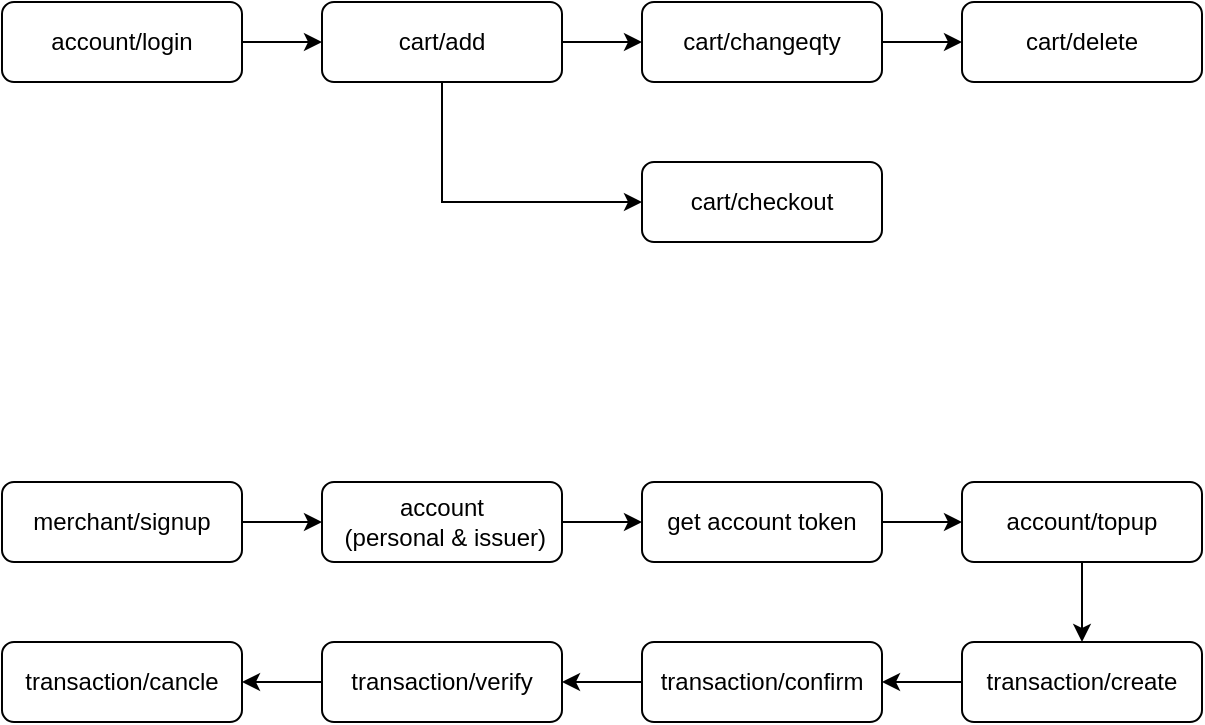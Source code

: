 <mxfile version="17.4.2" type="github">
  <diagram id="cDTi3-aaGGI5altgUes1" name="Page-1">
    <mxGraphModel dx="761" dy="542" grid="0" gridSize="10" guides="1" tooltips="1" connect="1" arrows="1" fold="1" page="1" pageScale="1" pageWidth="827" pageHeight="1169" math="0" shadow="0">
      <root>
        <mxCell id="0" />
        <mxCell id="1" parent="0" />
        <mxCell id="WO1pGW2U2S3G9tMIrwMf-6" style="edgeStyle=orthogonalEdgeStyle;rounded=0;orthogonalLoop=1;jettySize=auto;html=1;exitX=1;exitY=0.5;exitDx=0;exitDy=0;entryX=0;entryY=0.5;entryDx=0;entryDy=0;" edge="1" parent="1" source="WO1pGW2U2S3G9tMIrwMf-1" target="WO1pGW2U2S3G9tMIrwMf-2">
          <mxGeometry relative="1" as="geometry" />
        </mxCell>
        <mxCell id="WO1pGW2U2S3G9tMIrwMf-1" value="account/login" style="rounded=1;whiteSpace=wrap;html=1;" vertex="1" parent="1">
          <mxGeometry x="80" y="120" width="120" height="40" as="geometry" />
        </mxCell>
        <mxCell id="WO1pGW2U2S3G9tMIrwMf-7" style="edgeStyle=orthogonalEdgeStyle;rounded=0;orthogonalLoop=1;jettySize=auto;html=1;exitX=1;exitY=0.5;exitDx=0;exitDy=0;entryX=0;entryY=0.5;entryDx=0;entryDy=0;" edge="1" parent="1" source="WO1pGW2U2S3G9tMIrwMf-2" target="WO1pGW2U2S3G9tMIrwMf-4">
          <mxGeometry relative="1" as="geometry" />
        </mxCell>
        <mxCell id="WO1pGW2U2S3G9tMIrwMf-10" style="edgeStyle=orthogonalEdgeStyle;rounded=0;orthogonalLoop=1;jettySize=auto;html=1;exitX=0.5;exitY=1;exitDx=0;exitDy=0;entryX=0;entryY=0.5;entryDx=0;entryDy=0;" edge="1" parent="1" source="WO1pGW2U2S3G9tMIrwMf-2" target="WO1pGW2U2S3G9tMIrwMf-5">
          <mxGeometry relative="1" as="geometry" />
        </mxCell>
        <mxCell id="WO1pGW2U2S3G9tMIrwMf-2" value="cart/add" style="rounded=1;whiteSpace=wrap;html=1;" vertex="1" parent="1">
          <mxGeometry x="240" y="120" width="120" height="40" as="geometry" />
        </mxCell>
        <mxCell id="WO1pGW2U2S3G9tMIrwMf-3" value="cart/delete" style="rounded=1;whiteSpace=wrap;html=1;" vertex="1" parent="1">
          <mxGeometry x="560" y="120" width="120" height="40" as="geometry" />
        </mxCell>
        <mxCell id="WO1pGW2U2S3G9tMIrwMf-8" style="edgeStyle=orthogonalEdgeStyle;rounded=0;orthogonalLoop=1;jettySize=auto;html=1;exitX=1;exitY=0.5;exitDx=0;exitDy=0;entryX=0;entryY=0.5;entryDx=0;entryDy=0;" edge="1" parent="1" source="WO1pGW2U2S3G9tMIrwMf-4" target="WO1pGW2U2S3G9tMIrwMf-3">
          <mxGeometry relative="1" as="geometry" />
        </mxCell>
        <mxCell id="WO1pGW2U2S3G9tMIrwMf-4" value="cart/changeqty" style="rounded=1;whiteSpace=wrap;html=1;" vertex="1" parent="1">
          <mxGeometry x="400" y="120" width="120" height="40" as="geometry" />
        </mxCell>
        <mxCell id="WO1pGW2U2S3G9tMIrwMf-5" value="cart/checkout" style="rounded=1;whiteSpace=wrap;html=1;" vertex="1" parent="1">
          <mxGeometry x="400" y="200" width="120" height="40" as="geometry" />
        </mxCell>
        <mxCell id="WO1pGW2U2S3G9tMIrwMf-15" style="edgeStyle=orthogonalEdgeStyle;rounded=0;orthogonalLoop=1;jettySize=auto;html=1;exitX=1;exitY=0.5;exitDx=0;exitDy=0;entryX=0;entryY=0.5;entryDx=0;entryDy=0;" edge="1" parent="1" source="WO1pGW2U2S3G9tMIrwMf-11" target="WO1pGW2U2S3G9tMIrwMf-12">
          <mxGeometry relative="1" as="geometry" />
        </mxCell>
        <mxCell id="WO1pGW2U2S3G9tMIrwMf-11" value="merchant/signup" style="rounded=1;whiteSpace=wrap;html=1;" vertex="1" parent="1">
          <mxGeometry x="80" y="360" width="120" height="40" as="geometry" />
        </mxCell>
        <mxCell id="WO1pGW2U2S3G9tMIrwMf-16" style="edgeStyle=orthogonalEdgeStyle;rounded=0;orthogonalLoop=1;jettySize=auto;html=1;exitX=1;exitY=0.5;exitDx=0;exitDy=0;entryX=0;entryY=0.5;entryDx=0;entryDy=0;" edge="1" parent="1" source="WO1pGW2U2S3G9tMIrwMf-12" target="WO1pGW2U2S3G9tMIrwMf-13">
          <mxGeometry relative="1" as="geometry" />
        </mxCell>
        <mxCell id="WO1pGW2U2S3G9tMIrwMf-12" value="account&lt;br&gt;&amp;nbsp;(personal &amp;amp; issuer)" style="rounded=1;whiteSpace=wrap;html=1;" vertex="1" parent="1">
          <mxGeometry x="240" y="360" width="120" height="40" as="geometry" />
        </mxCell>
        <mxCell id="WO1pGW2U2S3G9tMIrwMf-17" style="edgeStyle=orthogonalEdgeStyle;rounded=0;orthogonalLoop=1;jettySize=auto;html=1;exitX=1;exitY=0.5;exitDx=0;exitDy=0;entryX=0;entryY=0.5;entryDx=0;entryDy=0;" edge="1" parent="1" source="WO1pGW2U2S3G9tMIrwMf-13" target="WO1pGW2U2S3G9tMIrwMf-14">
          <mxGeometry relative="1" as="geometry" />
        </mxCell>
        <mxCell id="WO1pGW2U2S3G9tMIrwMf-13" value="get account token" style="rounded=1;whiteSpace=wrap;html=1;" vertex="1" parent="1">
          <mxGeometry x="400" y="360" width="120" height="40" as="geometry" />
        </mxCell>
        <mxCell id="WO1pGW2U2S3G9tMIrwMf-24" style="edgeStyle=orthogonalEdgeStyle;rounded=0;orthogonalLoop=1;jettySize=auto;html=1;exitX=0.5;exitY=1;exitDx=0;exitDy=0;entryX=0.5;entryY=0;entryDx=0;entryDy=0;" edge="1" parent="1" source="WO1pGW2U2S3G9tMIrwMf-14" target="WO1pGW2U2S3G9tMIrwMf-18">
          <mxGeometry relative="1" as="geometry" />
        </mxCell>
        <mxCell id="WO1pGW2U2S3G9tMIrwMf-14" value="account/topup" style="rounded=1;whiteSpace=wrap;html=1;" vertex="1" parent="1">
          <mxGeometry x="560" y="360" width="120" height="40" as="geometry" />
        </mxCell>
        <mxCell id="WO1pGW2U2S3G9tMIrwMf-25" style="edgeStyle=orthogonalEdgeStyle;rounded=0;orthogonalLoop=1;jettySize=auto;html=1;exitX=0;exitY=0.5;exitDx=0;exitDy=0;entryX=1;entryY=0.5;entryDx=0;entryDy=0;" edge="1" parent="1" source="WO1pGW2U2S3G9tMIrwMf-18" target="WO1pGW2U2S3G9tMIrwMf-21">
          <mxGeometry relative="1" as="geometry" />
        </mxCell>
        <mxCell id="WO1pGW2U2S3G9tMIrwMf-18" value="transaction/create" style="rounded=1;whiteSpace=wrap;html=1;" vertex="1" parent="1">
          <mxGeometry x="560" y="440" width="120" height="40" as="geometry" />
        </mxCell>
        <mxCell id="WO1pGW2U2S3G9tMIrwMf-26" style="edgeStyle=orthogonalEdgeStyle;rounded=0;orthogonalLoop=1;jettySize=auto;html=1;exitX=0;exitY=0.5;exitDx=0;exitDy=0;entryX=1;entryY=0.5;entryDx=0;entryDy=0;" edge="1" parent="1" source="WO1pGW2U2S3G9tMIrwMf-21" target="WO1pGW2U2S3G9tMIrwMf-22">
          <mxGeometry relative="1" as="geometry" />
        </mxCell>
        <mxCell id="WO1pGW2U2S3G9tMIrwMf-21" value="transaction/confirm" style="rounded=1;whiteSpace=wrap;html=1;" vertex="1" parent="1">
          <mxGeometry x="400" y="440" width="120" height="40" as="geometry" />
        </mxCell>
        <mxCell id="WO1pGW2U2S3G9tMIrwMf-27" style="edgeStyle=orthogonalEdgeStyle;rounded=0;orthogonalLoop=1;jettySize=auto;html=1;exitX=0;exitY=0.5;exitDx=0;exitDy=0;" edge="1" parent="1" source="WO1pGW2U2S3G9tMIrwMf-22" target="WO1pGW2U2S3G9tMIrwMf-23">
          <mxGeometry relative="1" as="geometry" />
        </mxCell>
        <mxCell id="WO1pGW2U2S3G9tMIrwMf-22" value="transaction/verify" style="rounded=1;whiteSpace=wrap;html=1;" vertex="1" parent="1">
          <mxGeometry x="240" y="440" width="120" height="40" as="geometry" />
        </mxCell>
        <mxCell id="WO1pGW2U2S3G9tMIrwMf-23" value="transaction/cancle" style="rounded=1;whiteSpace=wrap;html=1;" vertex="1" parent="1">
          <mxGeometry x="80" y="440" width="120" height="40" as="geometry" />
        </mxCell>
      </root>
    </mxGraphModel>
  </diagram>
</mxfile>
